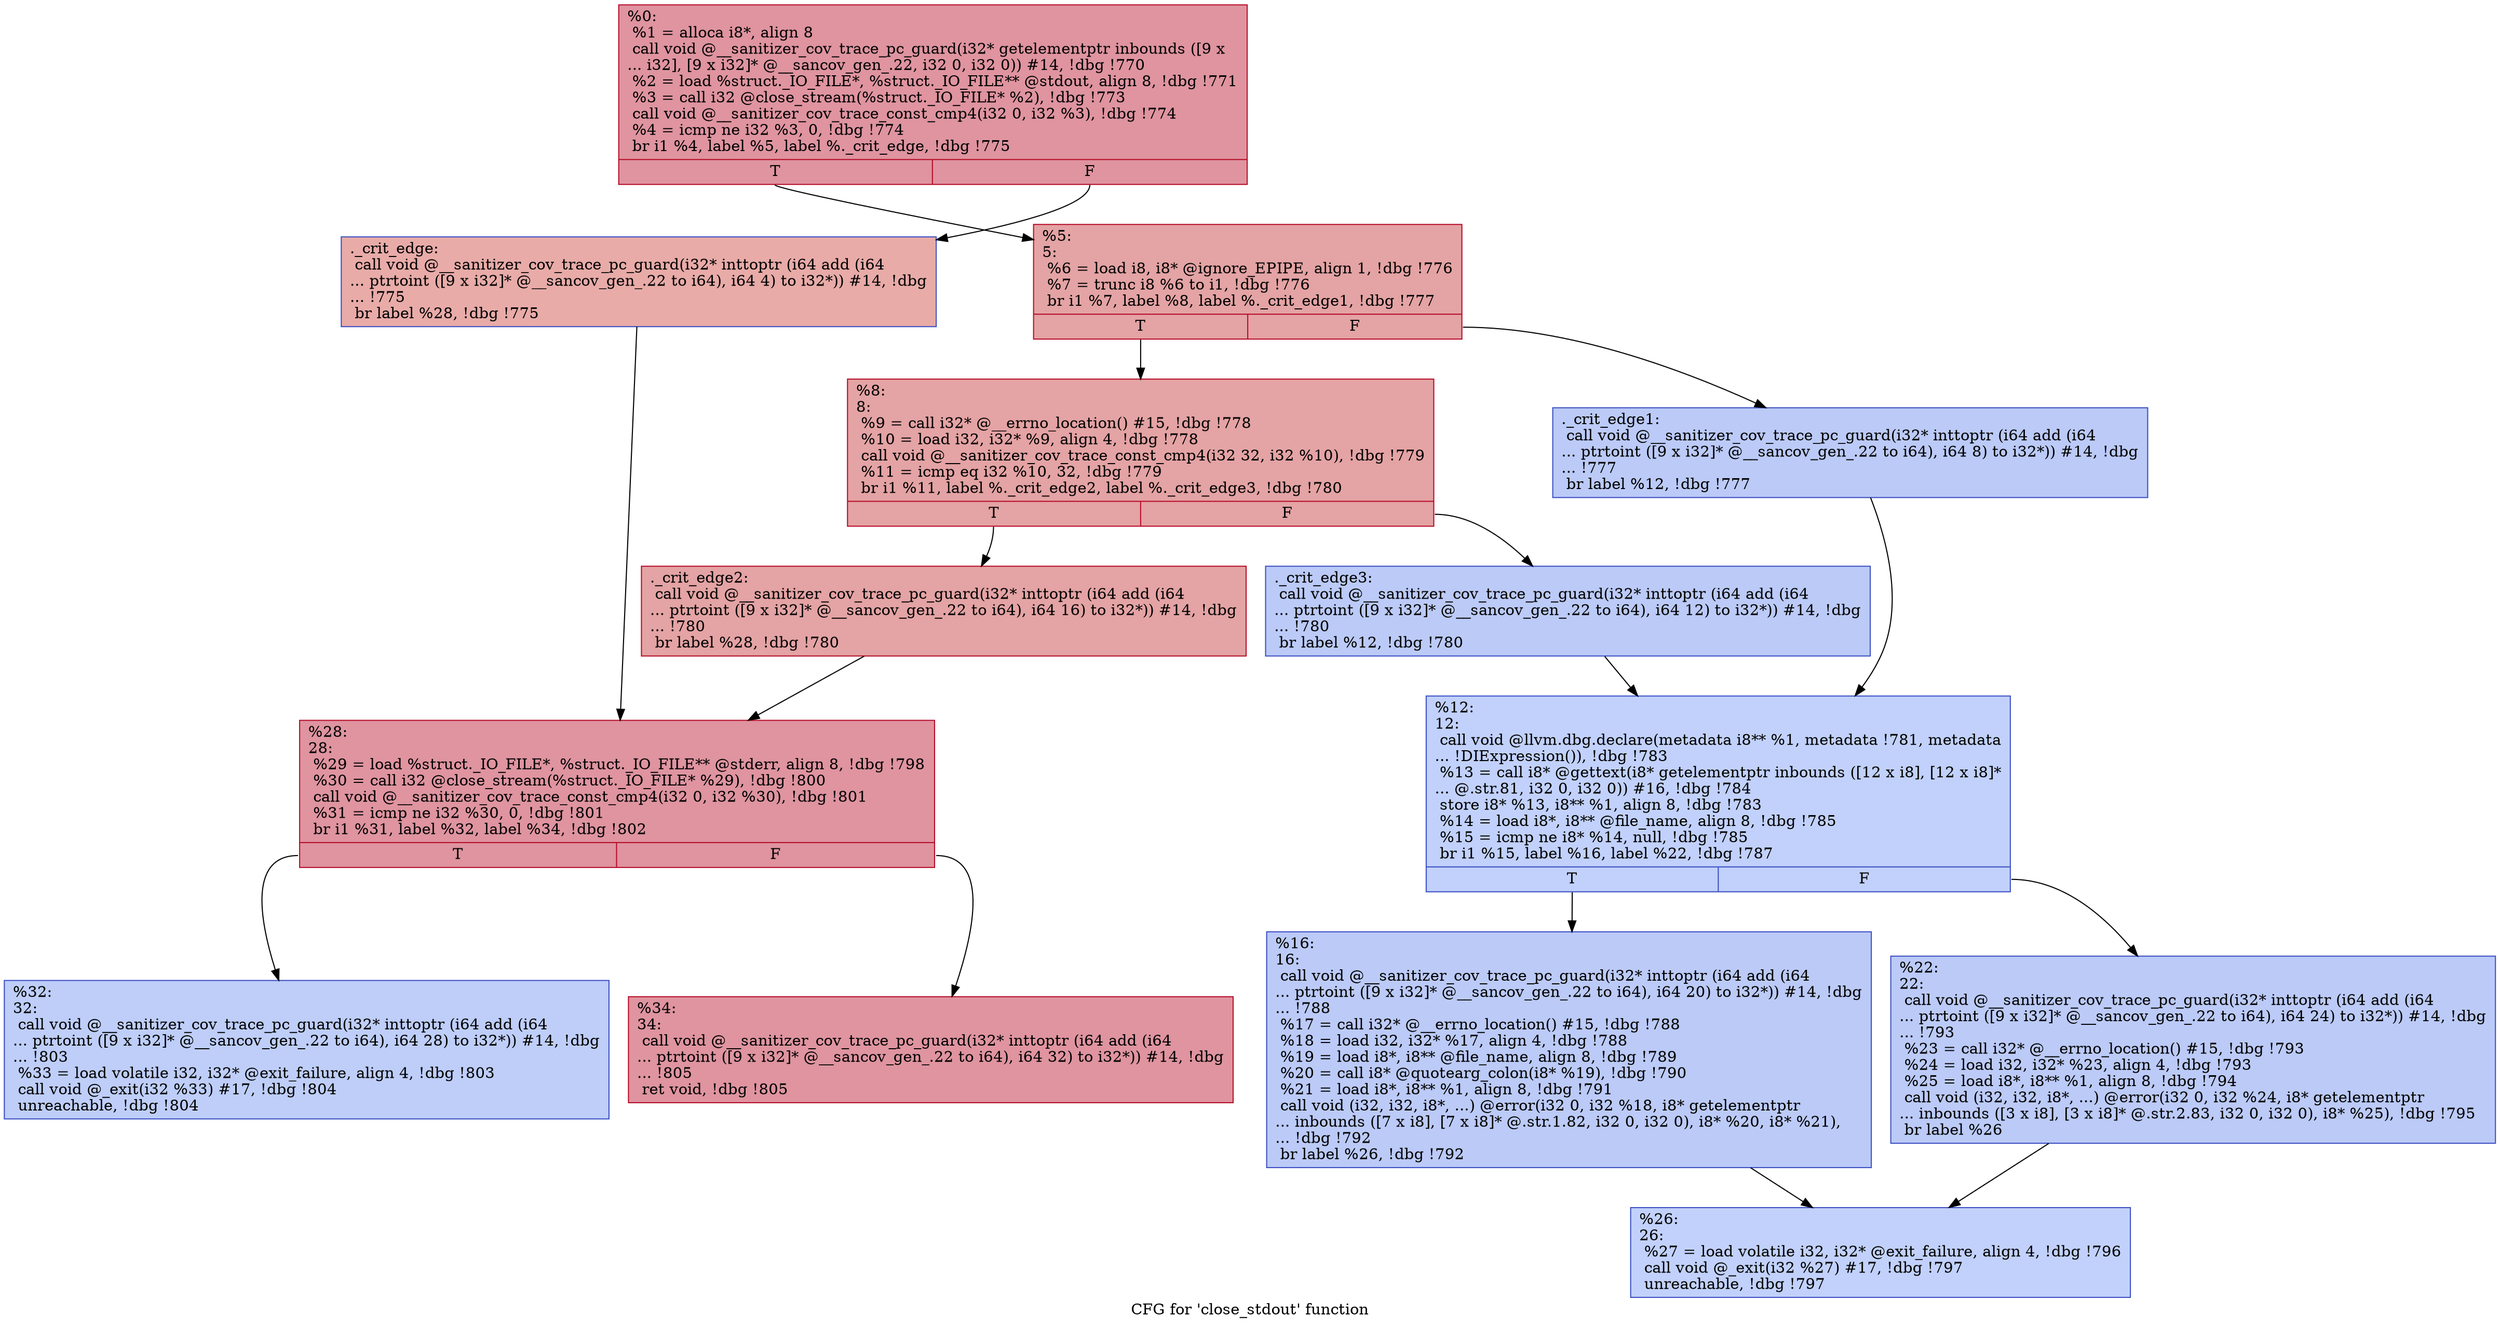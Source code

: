 digraph "CFG for 'close_stdout' function" {
	label="CFG for 'close_stdout' function";

	Node0x5555557a3e80 [shape=record,color="#b70d28ff", style=filled, fillcolor="#b70d2870",label="{%0:\l  %1 = alloca i8*, align 8\l  call void @__sanitizer_cov_trace_pc_guard(i32* getelementptr inbounds ([9 x\l... i32], [9 x i32]* @__sancov_gen_.22, i32 0, i32 0)) #14, !dbg !770\l  %2 = load %struct._IO_FILE*, %struct._IO_FILE** @stdout, align 8, !dbg !771\l  %3 = call i32 @close_stream(%struct._IO_FILE* %2), !dbg !773\l  call void @__sanitizer_cov_trace_const_cmp4(i32 0, i32 %3), !dbg !774\l  %4 = icmp ne i32 %3, 0, !dbg !774\l  br i1 %4, label %5, label %._crit_edge, !dbg !775\l|{<s0>T|<s1>F}}"];
	Node0x5555557a3e80:s0 -> Node0x5555557a3fa0;
	Node0x5555557a3e80:s1 -> Node0x5555557a3f50;
	Node0x5555557a3f50 [shape=record,color="#3d50c3ff", style=filled, fillcolor="#cc403a70",label="{._crit_edge:                                      \l  call void @__sanitizer_cov_trace_pc_guard(i32* inttoptr (i64 add (i64\l... ptrtoint ([9 x i32]* @__sancov_gen_.22 to i64), i64 4) to i32*)) #14, !dbg\l... !775\l  br label %28, !dbg !775\l}"];
	Node0x5555557a3f50 -> Node0x5555557a4270;
	Node0x5555557a3fa0 [shape=record,color="#b70d28ff", style=filled, fillcolor="#c32e3170",label="{%5:\l5:                                                \l  %6 = load i8, i8* @ignore_EPIPE, align 1, !dbg !776\l  %7 = trunc i8 %6 to i1, !dbg !776\l  br i1 %7, label %8, label %._crit_edge1, !dbg !777\l|{<s0>T|<s1>F}}"];
	Node0x5555557a3fa0:s0 -> Node0x5555557a4040;
	Node0x5555557a3fa0:s1 -> Node0x5555557a3ff0;
	Node0x5555557a3ff0 [shape=record,color="#3d50c3ff", style=filled, fillcolor="#6687ed70",label="{._crit_edge1:                                     \l  call void @__sanitizer_cov_trace_pc_guard(i32* inttoptr (i64 add (i64\l... ptrtoint ([9 x i32]* @__sancov_gen_.22 to i64), i64 8) to i32*)) #14, !dbg\l... !777\l  br label %12, !dbg !777\l}"];
	Node0x5555557a3ff0 -> Node0x5555557a4130;
	Node0x5555557a4040 [shape=record,color="#b70d28ff", style=filled, fillcolor="#c32e3170",label="{%8:\l8:                                                \l  %9 = call i32* @__errno_location() #15, !dbg !778\l  %10 = load i32, i32* %9, align 4, !dbg !778\l  call void @__sanitizer_cov_trace_const_cmp4(i32 32, i32 %10), !dbg !779\l  %11 = icmp eq i32 %10, 32, !dbg !779\l  br i1 %11, label %._crit_edge2, label %._crit_edge3, !dbg !780\l|{<s0>T|<s1>F}}"];
	Node0x5555557a4040:s0 -> Node0x5555557a40e0;
	Node0x5555557a4040:s1 -> Node0x5555557a4090;
	Node0x5555557a4090 [shape=record,color="#3d50c3ff", style=filled, fillcolor="#6687ed70",label="{._crit_edge3:                                     \l  call void @__sanitizer_cov_trace_pc_guard(i32* inttoptr (i64 add (i64\l... ptrtoint ([9 x i32]* @__sancov_gen_.22 to i64), i64 12) to i32*)) #14, !dbg\l... !780\l  br label %12, !dbg !780\l}"];
	Node0x5555557a4090 -> Node0x5555557a4130;
	Node0x5555557a40e0 [shape=record,color="#b70d28ff", style=filled, fillcolor="#c32e3170",label="{._crit_edge2:                                     \l  call void @__sanitizer_cov_trace_pc_guard(i32* inttoptr (i64 add (i64\l... ptrtoint ([9 x i32]* @__sancov_gen_.22 to i64), i64 16) to i32*)) #14, !dbg\l... !780\l  br label %28, !dbg !780\l}"];
	Node0x5555557a40e0 -> Node0x5555557a4270;
	Node0x5555557a4130 [shape=record,color="#3d50c3ff", style=filled, fillcolor="#7396f570",label="{%12:\l12:                                               \l  call void @llvm.dbg.declare(metadata i8** %1, metadata !781, metadata\l... !DIExpression()), !dbg !783\l  %13 = call i8* @gettext(i8* getelementptr inbounds ([12 x i8], [12 x i8]*\l... @.str.81, i32 0, i32 0)) #16, !dbg !784\l  store i8* %13, i8** %1, align 8, !dbg !783\l  %14 = load i8*, i8** @file_name, align 8, !dbg !785\l  %15 = icmp ne i8* %14, null, !dbg !785\l  br i1 %15, label %16, label %22, !dbg !787\l|{<s0>T|<s1>F}}"];
	Node0x5555557a4130:s0 -> Node0x5555557a4180;
	Node0x5555557a4130:s1 -> Node0x5555557a41d0;
	Node0x5555557a4180 [shape=record,color="#3d50c3ff", style=filled, fillcolor="#6687ed70",label="{%16:\l16:                                               \l  call void @__sanitizer_cov_trace_pc_guard(i32* inttoptr (i64 add (i64\l... ptrtoint ([9 x i32]* @__sancov_gen_.22 to i64), i64 20) to i32*)) #14, !dbg\l... !788\l  %17 = call i32* @__errno_location() #15, !dbg !788\l  %18 = load i32, i32* %17, align 4, !dbg !788\l  %19 = load i8*, i8** @file_name, align 8, !dbg !789\l  %20 = call i8* @quotearg_colon(i8* %19), !dbg !790\l  %21 = load i8*, i8** %1, align 8, !dbg !791\l  call void (i32, i32, i8*, ...) @error(i32 0, i32 %18, i8* getelementptr\l... inbounds ([7 x i8], [7 x i8]* @.str.1.82, i32 0, i32 0), i8* %20, i8* %21),\l... !dbg !792\l  br label %26, !dbg !792\l}"];
	Node0x5555557a4180 -> Node0x5555557a4220;
	Node0x5555557a41d0 [shape=record,color="#3d50c3ff", style=filled, fillcolor="#6687ed70",label="{%22:\l22:                                               \l  call void @__sanitizer_cov_trace_pc_guard(i32* inttoptr (i64 add (i64\l... ptrtoint ([9 x i32]* @__sancov_gen_.22 to i64), i64 24) to i32*)) #14, !dbg\l... !793\l  %23 = call i32* @__errno_location() #15, !dbg !793\l  %24 = load i32, i32* %23, align 4, !dbg !793\l  %25 = load i8*, i8** %1, align 8, !dbg !794\l  call void (i32, i32, i8*, ...) @error(i32 0, i32 %24, i8* getelementptr\l... inbounds ([3 x i8], [3 x i8]* @.str.2.83, i32 0, i32 0), i8* %25), !dbg !795\l  br label %26\l}"];
	Node0x5555557a41d0 -> Node0x5555557a4220;
	Node0x5555557a4220 [shape=record,color="#3d50c3ff", style=filled, fillcolor="#7396f570",label="{%26:\l26:                                               \l  %27 = load volatile i32, i32* @exit_failure, align 4, !dbg !796\l  call void @_exit(i32 %27) #17, !dbg !797\l  unreachable, !dbg !797\l}"];
	Node0x5555557a4270 [shape=record,color="#b70d28ff", style=filled, fillcolor="#b70d2870",label="{%28:\l28:                                               \l  %29 = load %struct._IO_FILE*, %struct._IO_FILE** @stderr, align 8, !dbg !798\l  %30 = call i32 @close_stream(%struct._IO_FILE* %29), !dbg !800\l  call void @__sanitizer_cov_trace_const_cmp4(i32 0, i32 %30), !dbg !801\l  %31 = icmp ne i32 %30, 0, !dbg !801\l  br i1 %31, label %32, label %34, !dbg !802\l|{<s0>T|<s1>F}}"];
	Node0x5555557a4270:s0 -> Node0x5555557a42c0;
	Node0x5555557a4270:s1 -> Node0x5555557a4310;
	Node0x5555557a42c0 [shape=record,color="#3d50c3ff", style=filled, fillcolor="#6c8ff170",label="{%32:\l32:                                               \l  call void @__sanitizer_cov_trace_pc_guard(i32* inttoptr (i64 add (i64\l... ptrtoint ([9 x i32]* @__sancov_gen_.22 to i64), i64 28) to i32*)) #14, !dbg\l... !803\l  %33 = load volatile i32, i32* @exit_failure, align 4, !dbg !803\l  call void @_exit(i32 %33) #17, !dbg !804\l  unreachable, !dbg !804\l}"];
	Node0x5555557a4310 [shape=record,color="#b70d28ff", style=filled, fillcolor="#b70d2870",label="{%34:\l34:                                               \l  call void @__sanitizer_cov_trace_pc_guard(i32* inttoptr (i64 add (i64\l... ptrtoint ([9 x i32]* @__sancov_gen_.22 to i64), i64 32) to i32*)) #14, !dbg\l... !805\l  ret void, !dbg !805\l}"];
}
